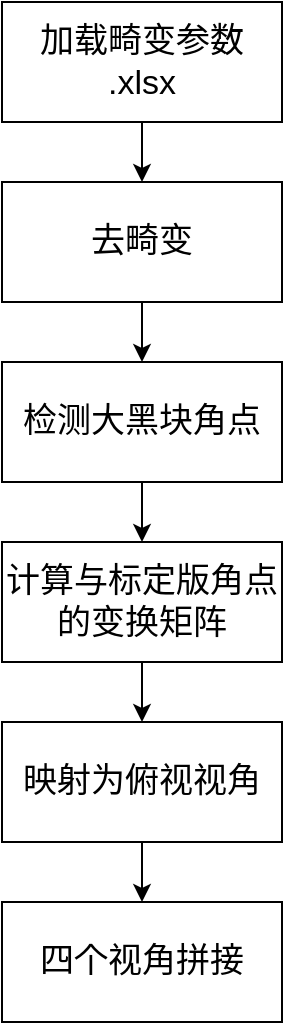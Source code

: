 <mxfile version="26.0.14">
  <diagram name="第 1 页" id="PajUjWCDUV906s8eUJYs">
    <mxGraphModel dx="1988" dy="1146" grid="1" gridSize="10" guides="1" tooltips="1" connect="1" arrows="1" fold="1" page="1" pageScale="1" pageWidth="827" pageHeight="1169" math="0" shadow="0">
      <root>
        <mxCell id="0" />
        <mxCell id="1" parent="0" />
        <mxCell id="Abq7OYbbDOrDG2ES5n0c-3" value="" style="edgeStyle=orthogonalEdgeStyle;rounded=0;orthogonalLoop=1;jettySize=auto;html=1;" edge="1" parent="1" source="Abq7OYbbDOrDG2ES5n0c-1" target="Abq7OYbbDOrDG2ES5n0c-2">
          <mxGeometry relative="1" as="geometry" />
        </mxCell>
        <mxCell id="Abq7OYbbDOrDG2ES5n0c-1" value="&lt;font style=&quot;font-size: 17px;&quot;&gt;加载畸变参数&lt;/font&gt;&lt;div&gt;&lt;font style=&quot;font-size: 17px;&quot;&gt;.xlsx&lt;/font&gt;&lt;/div&gt;" style="rounded=0;whiteSpace=wrap;html=1;" vertex="1" parent="1">
          <mxGeometry x="270" y="130" width="140" height="60" as="geometry" />
        </mxCell>
        <mxCell id="Abq7OYbbDOrDG2ES5n0c-5" value="" style="edgeStyle=orthogonalEdgeStyle;rounded=0;orthogonalLoop=1;jettySize=auto;html=1;" edge="1" parent="1" source="Abq7OYbbDOrDG2ES5n0c-2" target="Abq7OYbbDOrDG2ES5n0c-4">
          <mxGeometry relative="1" as="geometry" />
        </mxCell>
        <mxCell id="Abq7OYbbDOrDG2ES5n0c-2" value="&lt;span style=&quot;font-size: 17px;&quot;&gt;去畸变&lt;/span&gt;" style="rounded=0;whiteSpace=wrap;html=1;" vertex="1" parent="1">
          <mxGeometry x="270" y="220" width="140" height="60" as="geometry" />
        </mxCell>
        <mxCell id="Abq7OYbbDOrDG2ES5n0c-7" value="" style="edgeStyle=orthogonalEdgeStyle;rounded=0;orthogonalLoop=1;jettySize=auto;html=1;" edge="1" parent="1" source="Abq7OYbbDOrDG2ES5n0c-4" target="Abq7OYbbDOrDG2ES5n0c-6">
          <mxGeometry relative="1" as="geometry" />
        </mxCell>
        <mxCell id="Abq7OYbbDOrDG2ES5n0c-4" value="&lt;span style=&quot;font-size: 17px;&quot;&gt;检测大黑块角点&lt;/span&gt;" style="rounded=0;whiteSpace=wrap;html=1;" vertex="1" parent="1">
          <mxGeometry x="270" y="310" width="140" height="60" as="geometry" />
        </mxCell>
        <mxCell id="Abq7OYbbDOrDG2ES5n0c-9" value="" style="edgeStyle=orthogonalEdgeStyle;rounded=0;orthogonalLoop=1;jettySize=auto;html=1;" edge="1" parent="1" source="Abq7OYbbDOrDG2ES5n0c-6" target="Abq7OYbbDOrDG2ES5n0c-8">
          <mxGeometry relative="1" as="geometry" />
        </mxCell>
        <mxCell id="Abq7OYbbDOrDG2ES5n0c-6" value="&lt;span style=&quot;font-size: 17px;&quot;&gt;计算与标定版角点的变换矩阵&lt;/span&gt;" style="rounded=0;whiteSpace=wrap;html=1;" vertex="1" parent="1">
          <mxGeometry x="270" y="400" width="140" height="60" as="geometry" />
        </mxCell>
        <mxCell id="Abq7OYbbDOrDG2ES5n0c-11" value="" style="edgeStyle=orthogonalEdgeStyle;rounded=0;orthogonalLoop=1;jettySize=auto;html=1;" edge="1" parent="1" source="Abq7OYbbDOrDG2ES5n0c-8" target="Abq7OYbbDOrDG2ES5n0c-10">
          <mxGeometry relative="1" as="geometry" />
        </mxCell>
        <mxCell id="Abq7OYbbDOrDG2ES5n0c-8" value="&lt;span style=&quot;font-size: 17px;&quot;&gt;映射为俯视视角&lt;/span&gt;" style="rounded=0;whiteSpace=wrap;html=1;" vertex="1" parent="1">
          <mxGeometry x="270" y="490" width="140" height="60" as="geometry" />
        </mxCell>
        <mxCell id="Abq7OYbbDOrDG2ES5n0c-10" value="&lt;span style=&quot;font-size: 17px;&quot;&gt;四个视角拼接&lt;/span&gt;" style="rounded=0;whiteSpace=wrap;html=1;" vertex="1" parent="1">
          <mxGeometry x="270" y="580" width="140" height="60" as="geometry" />
        </mxCell>
      </root>
    </mxGraphModel>
  </diagram>
</mxfile>
